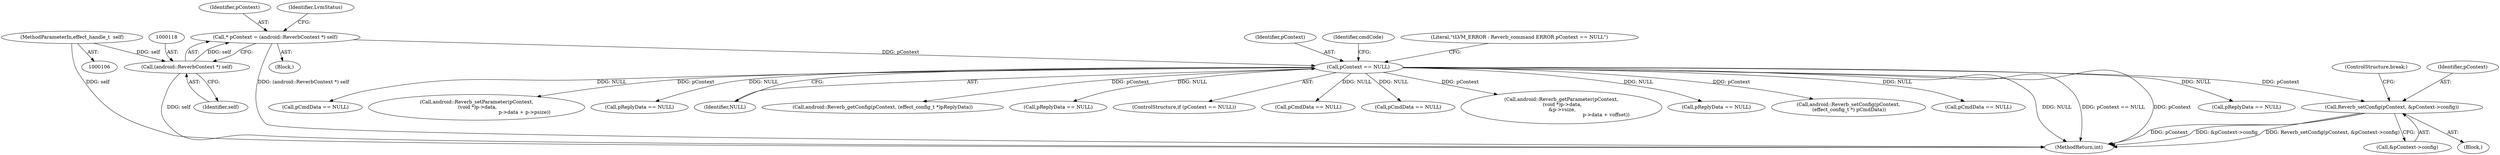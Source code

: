digraph "0_Android_aeea52da00d210587fb3ed895de3d5f2e0264c88_6@pointer" {
"1000224" [label="(Call,Reverb_setConfig(pContext, &pContext->config))"];
"1000127" [label="(Call,pContext == NULL)"];
"1000115" [label="(Call,* pContext = (android::ReverbContext *) self)"];
"1000117" [label="(Call,(android::ReverbContext *) self)"];
"1000107" [label="(MethodParameterIn,effect_handle_t  self)"];
"1000224" [label="(Call,Reverb_setConfig(pContext, &pContext->config))"];
"1000116" [label="(Identifier,pContext)"];
"1000124" [label="(Identifier,LvmStatus)"];
"1000194" [label="(Call,android::Reverb_setConfig(pContext,\n (effect_config_t *) pCmdData))"];
"1000336" [label="(Call,pCmdData == NULL)"];
"1000226" [label="(Call,&pContext->config)"];
"1000128" [label="(Identifier,pContext)"];
"1000137" [label="(Identifier,cmdCode)"];
"1000641" [label="(MethodReturn,int)"];
"1000203" [label="(Call,pReplyData == NULL)"];
"1000166" [label="(Call,pCmdData == NULL)"];
"1000115" [label="(Call,* pContext = (android::ReverbContext *) self)"];
"1000386" [label="(Call,android::Reverb_setParameter(pContext,\n (void *)p->data,\n                                                              p->data + p->psize))"];
"1000119" [label="(Identifier,self)"];
"1000230" [label="(ControlStructure,break;)"];
"1000142" [label="(Call,pReplyData == NULL)"];
"1000129" [label="(Identifier,NULL)"];
"1000217" [label="(Call,android::Reverb_getConfig(pContext, (effect_config_t *)pReplyData))"];
"1000138" [label="(Block,)"];
"1000127" [label="(Call,pContext == NULL)"];
"1000475" [label="(Call,pReplyData == NULL)"];
"1000126" [label="(ControlStructure,if (pContext == NULL))"];
"1000117" [label="(Call,(android::ReverbContext *) self)"];
"1000107" [label="(MethodParameterIn,effect_handle_t  self)"];
"1000235" [label="(Call,pCmdData == NULL)"];
"1000516" [label="(Call,pCmdData == NULL)"];
"1000113" [label="(Block,)"];
"1000132" [label="(Literal,\"\tLVM_ERROR : Reverb_command ERROR pContext == NULL\")"];
"1000304" [label="(Call,android::Reverb_getParameter(pContext,\n (void *)p->data,\n &p->vsize,\n                                                          p->data + voffset))"];
"1000225" [label="(Identifier,pContext)"];
"1000404" [label="(Call,pReplyData == NULL)"];
"1000224" -> "1000138"  [label="AST: "];
"1000224" -> "1000226"  [label="CFG: "];
"1000225" -> "1000224"  [label="AST: "];
"1000226" -> "1000224"  [label="AST: "];
"1000230" -> "1000224"  [label="CFG: "];
"1000224" -> "1000641"  [label="DDG: pContext"];
"1000224" -> "1000641"  [label="DDG: &pContext->config"];
"1000224" -> "1000641"  [label="DDG: Reverb_setConfig(pContext, &pContext->config)"];
"1000127" -> "1000224"  [label="DDG: pContext"];
"1000127" -> "1000126"  [label="AST: "];
"1000127" -> "1000129"  [label="CFG: "];
"1000128" -> "1000127"  [label="AST: "];
"1000129" -> "1000127"  [label="AST: "];
"1000132" -> "1000127"  [label="CFG: "];
"1000137" -> "1000127"  [label="CFG: "];
"1000127" -> "1000641"  [label="DDG: NULL"];
"1000127" -> "1000641"  [label="DDG: pContext == NULL"];
"1000127" -> "1000641"  [label="DDG: pContext"];
"1000115" -> "1000127"  [label="DDG: pContext"];
"1000127" -> "1000142"  [label="DDG: NULL"];
"1000127" -> "1000166"  [label="DDG: NULL"];
"1000127" -> "1000194"  [label="DDG: pContext"];
"1000127" -> "1000203"  [label="DDG: NULL"];
"1000127" -> "1000217"  [label="DDG: pContext"];
"1000127" -> "1000235"  [label="DDG: NULL"];
"1000127" -> "1000304"  [label="DDG: pContext"];
"1000127" -> "1000336"  [label="DDG: NULL"];
"1000127" -> "1000386"  [label="DDG: pContext"];
"1000127" -> "1000404"  [label="DDG: NULL"];
"1000127" -> "1000475"  [label="DDG: NULL"];
"1000127" -> "1000516"  [label="DDG: NULL"];
"1000115" -> "1000113"  [label="AST: "];
"1000115" -> "1000117"  [label="CFG: "];
"1000116" -> "1000115"  [label="AST: "];
"1000117" -> "1000115"  [label="AST: "];
"1000124" -> "1000115"  [label="CFG: "];
"1000115" -> "1000641"  [label="DDG: (android::ReverbContext *) self"];
"1000117" -> "1000115"  [label="DDG: self"];
"1000117" -> "1000119"  [label="CFG: "];
"1000118" -> "1000117"  [label="AST: "];
"1000119" -> "1000117"  [label="AST: "];
"1000117" -> "1000641"  [label="DDG: self"];
"1000107" -> "1000117"  [label="DDG: self"];
"1000107" -> "1000106"  [label="AST: "];
"1000107" -> "1000641"  [label="DDG: self"];
}
